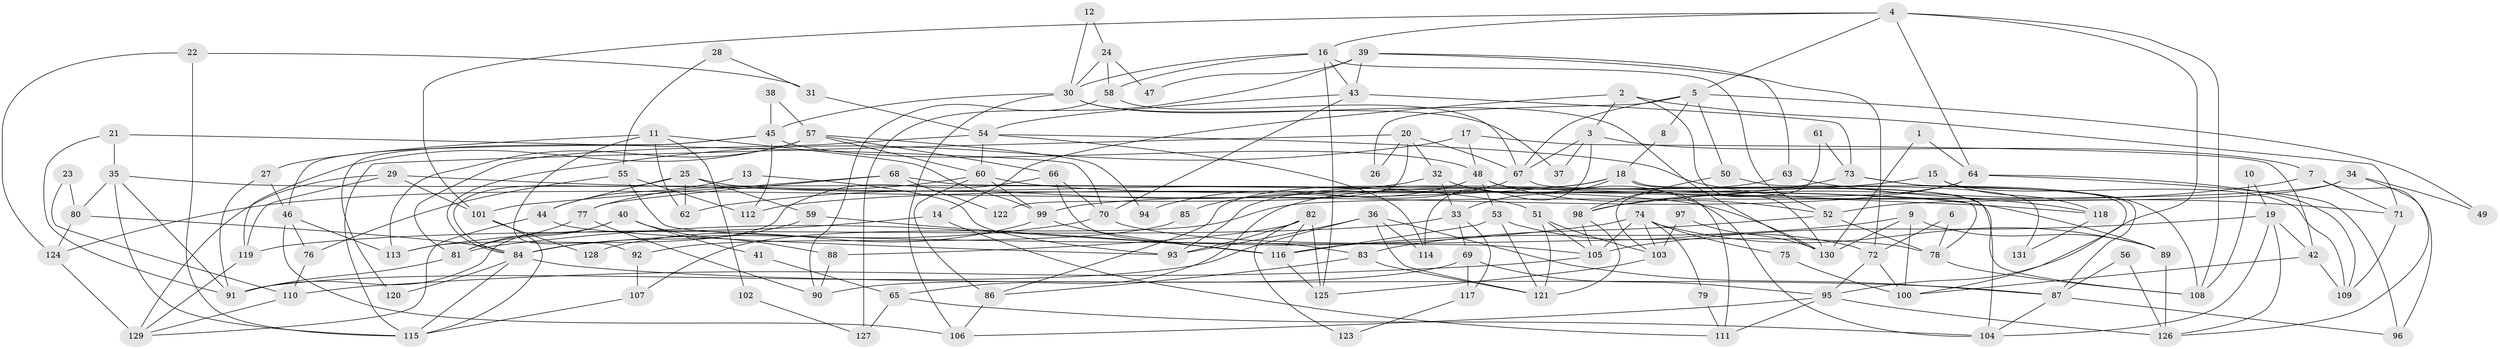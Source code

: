 // coarse degree distribution, {6: 0.14102564102564102, 5: 0.19230769230769232, 14: 0.01282051282051282, 8: 0.0641025641025641, 11: 0.01282051282051282, 10: 0.05128205128205128, 3: 0.16666666666666666, 7: 0.0641025641025641, 2: 0.14102564102564102, 4: 0.14102564102564102, 12: 0.01282051282051282}
// Generated by graph-tools (version 1.1) at 2025/18/03/04/25 18:18:54]
// undirected, 131 vertices, 262 edges
graph export_dot {
graph [start="1"]
  node [color=gray90,style=filled];
  1;
  2;
  3;
  4;
  5;
  6;
  7;
  8;
  9;
  10;
  11;
  12;
  13;
  14;
  15;
  16;
  17;
  18;
  19;
  20;
  21;
  22;
  23;
  24;
  25;
  26;
  27;
  28;
  29;
  30;
  31;
  32;
  33;
  34;
  35;
  36;
  37;
  38;
  39;
  40;
  41;
  42;
  43;
  44;
  45;
  46;
  47;
  48;
  49;
  50;
  51;
  52;
  53;
  54;
  55;
  56;
  57;
  58;
  59;
  60;
  61;
  62;
  63;
  64;
  65;
  66;
  67;
  68;
  69;
  70;
  71;
  72;
  73;
  74;
  75;
  76;
  77;
  78;
  79;
  80;
  81;
  82;
  83;
  84;
  85;
  86;
  87;
  88;
  89;
  90;
  91;
  92;
  93;
  94;
  95;
  96;
  97;
  98;
  99;
  100;
  101;
  102;
  103;
  104;
  105;
  106;
  107;
  108;
  109;
  110;
  111;
  112;
  113;
  114;
  115;
  116;
  117;
  118;
  119;
  120;
  121;
  122;
  123;
  124;
  125;
  126;
  127;
  128;
  129;
  130;
  131;
  1 -- 130;
  1 -- 64;
  2 -- 3;
  2 -- 130;
  2 -- 14;
  2 -- 71;
  3 -- 7;
  3 -- 114;
  3 -- 37;
  3 -- 67;
  4 -- 64;
  4 -- 95;
  4 -- 5;
  4 -- 16;
  4 -- 101;
  4 -- 108;
  5 -- 67;
  5 -- 8;
  5 -- 26;
  5 -- 49;
  5 -- 50;
  6 -- 78;
  6 -- 72;
  7 -- 96;
  7 -- 98;
  7 -- 71;
  8 -- 18;
  9 -- 89;
  9 -- 116;
  9 -- 100;
  9 -- 130;
  10 -- 108;
  10 -- 19;
  11 -- 99;
  11 -- 27;
  11 -- 62;
  11 -- 92;
  11 -- 102;
  12 -- 24;
  12 -- 30;
  13 -- 44;
  13 -- 93;
  14 -- 113;
  14 -- 111;
  15 -- 109;
  15 -- 118;
  15 -- 112;
  16 -- 52;
  16 -- 30;
  16 -- 43;
  16 -- 58;
  16 -- 125;
  17 -- 42;
  17 -- 48;
  17 -- 84;
  18 -- 86;
  18 -- 33;
  18 -- 104;
  18 -- 124;
  18 -- 131;
  19 -- 105;
  19 -- 104;
  19 -- 42;
  19 -- 126;
  20 -- 67;
  20 -- 32;
  20 -- 26;
  20 -- 115;
  20 -- 122;
  21 -- 35;
  21 -- 70;
  21 -- 91;
  22 -- 115;
  22 -- 124;
  22 -- 31;
  23 -- 80;
  23 -- 110;
  24 -- 30;
  24 -- 58;
  24 -- 47;
  25 -- 84;
  25 -- 62;
  25 -- 44;
  25 -- 51;
  25 -- 59;
  27 -- 46;
  27 -- 91;
  28 -- 55;
  28 -- 31;
  29 -- 101;
  29 -- 129;
  29 -- 118;
  29 -- 119;
  30 -- 106;
  30 -- 37;
  30 -- 45;
  30 -- 130;
  31 -- 54;
  32 -- 104;
  32 -- 33;
  32 -- 62;
  33 -- 69;
  33 -- 119;
  33 -- 117;
  34 -- 126;
  34 -- 52;
  34 -- 49;
  34 -- 107;
  35 -- 115;
  35 -- 130;
  35 -- 80;
  35 -- 91;
  36 -- 91;
  36 -- 93;
  36 -- 87;
  36 -- 114;
  36 -- 121;
  38 -- 57;
  38 -- 45;
  39 -- 63;
  39 -- 43;
  39 -- 47;
  39 -- 72;
  39 -- 127;
  40 -- 81;
  40 -- 91;
  40 -- 41;
  40 -- 88;
  41 -- 65;
  42 -- 100;
  42 -- 109;
  43 -- 73;
  43 -- 54;
  43 -- 70;
  44 -- 129;
  44 -- 93;
  45 -- 48;
  45 -- 46;
  45 -- 112;
  45 -- 120;
  46 -- 113;
  46 -- 76;
  46 -- 106;
  48 -- 53;
  48 -- 52;
  48 -- 85;
  48 -- 111;
  50 -- 98;
  50 -- 100;
  51 -- 121;
  51 -- 103;
  51 -- 105;
  52 -- 83;
  52 -- 78;
  53 -- 72;
  53 -- 116;
  53 -- 121;
  54 -- 81;
  54 -- 60;
  54 -- 114;
  54 -- 118;
  55 -- 112;
  55 -- 105;
  55 -- 76;
  56 -- 126;
  56 -- 87;
  57 -- 60;
  57 -- 66;
  57 -- 94;
  57 -- 113;
  57 -- 119;
  58 -- 67;
  58 -- 90;
  59 -- 84;
  59 -- 116;
  60 -- 89;
  60 -- 77;
  60 -- 86;
  60 -- 99;
  61 -- 73;
  61 -- 103;
  63 -- 93;
  63 -- 71;
  64 -- 109;
  64 -- 99;
  64 -- 65;
  64 -- 96;
  65 -- 104;
  65 -- 127;
  66 -- 83;
  66 -- 70;
  66 -- 113;
  67 -- 108;
  67 -- 94;
  68 -- 77;
  68 -- 101;
  68 -- 78;
  68 -- 122;
  69 -- 90;
  69 -- 95;
  69 -- 117;
  70 -- 78;
  70 -- 84;
  71 -- 109;
  72 -- 100;
  72 -- 95;
  73 -- 87;
  73 -- 98;
  73 -- 108;
  74 -- 103;
  74 -- 105;
  74 -- 75;
  74 -- 79;
  74 -- 81;
  74 -- 89;
  75 -- 100;
  76 -- 110;
  77 -- 81;
  77 -- 90;
  78 -- 108;
  79 -- 111;
  80 -- 84;
  80 -- 124;
  81 -- 91;
  82 -- 125;
  82 -- 88;
  82 -- 93;
  82 -- 116;
  82 -- 123;
  83 -- 121;
  83 -- 86;
  84 -- 87;
  84 -- 115;
  84 -- 120;
  85 -- 92;
  86 -- 106;
  87 -- 96;
  87 -- 104;
  88 -- 90;
  89 -- 126;
  92 -- 107;
  95 -- 111;
  95 -- 106;
  95 -- 126;
  97 -- 103;
  97 -- 130;
  98 -- 121;
  98 -- 105;
  99 -- 116;
  99 -- 128;
  101 -- 115;
  101 -- 128;
  102 -- 127;
  103 -- 125;
  105 -- 110;
  107 -- 115;
  110 -- 129;
  116 -- 125;
  117 -- 123;
  118 -- 131;
  119 -- 129;
  124 -- 129;
}
